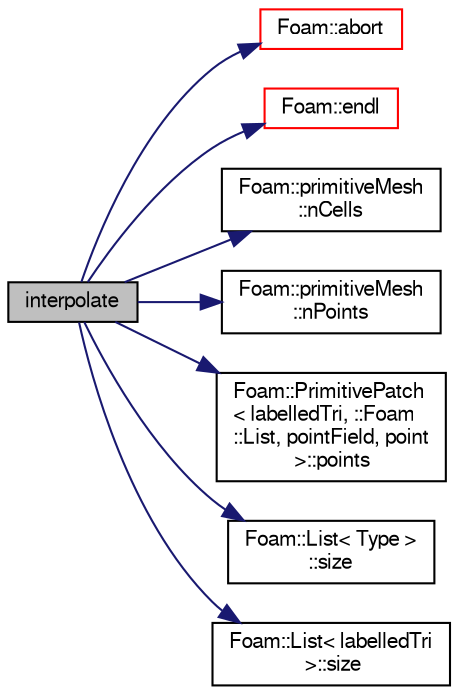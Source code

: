 digraph "interpolate"
{
  bgcolor="transparent";
  edge [fontname="FreeSans",fontsize="10",labelfontname="FreeSans",labelfontsize="10"];
  node [fontname="FreeSans",fontsize="10",shape=record];
  rankdir="LR";
  Node454 [label="interpolate",height=0.2,width=0.4,color="black", fillcolor="grey75", style="filled", fontcolor="black"];
  Node454 -> Node455 [color="midnightblue",fontsize="10",style="solid",fontname="FreeSans"];
  Node455 [label="Foam::abort",height=0.2,width=0.4,color="red",URL="$a21124.html#a447107a607d03e417307c203fa5fb44b"];
  Node454 -> Node463 [color="midnightblue",fontsize="10",style="solid",fontname="FreeSans"];
  Node463 [label="Foam::endl",height=0.2,width=0.4,color="red",URL="$a21124.html#a2db8fe02a0d3909e9351bb4275b23ce4",tooltip="Add newline and flush stream. "];
  Node454 -> Node498 [color="midnightblue",fontsize="10",style="solid",fontname="FreeSans"];
  Node498 [label="Foam::primitiveMesh\l::nCells",height=0.2,width=0.4,color="black",URL="$a27530.html#a13b94bdb0926552bf78ad5210a73a3d5"];
  Node454 -> Node499 [color="midnightblue",fontsize="10",style="solid",fontname="FreeSans"];
  Node499 [label="Foam::primitiveMesh\l::nPoints",height=0.2,width=0.4,color="black",URL="$a27530.html#a1c886a784a597459dbf2d9470798e9dd"];
  Node454 -> Node500 [color="midnightblue",fontsize="10",style="solid",fontname="FreeSans"];
  Node500 [label="Foam::PrimitivePatch\l\< labelledTri, ::Foam\l::List, pointField, point\l \>::points",height=0.2,width=0.4,color="black",URL="$a27538.html#aa3c7d968f31c88780c663876f64ef6a6",tooltip="Return reference to global points. "];
  Node454 -> Node501 [color="midnightblue",fontsize="10",style="solid",fontname="FreeSans"];
  Node501 [label="Foam::List\< Type \>\l::size",height=0.2,width=0.4,color="black",URL="$a25694.html#a8a5f6fa29bd4b500caf186f60245b384",tooltip="Override size to be inconsistent with allocated storage. "];
  Node454 -> Node502 [color="midnightblue",fontsize="10",style="solid",fontname="FreeSans"];
  Node502 [label="Foam::List\< labelledTri\l \>::size",height=0.2,width=0.4,color="black",URL="$a25694.html#a47b3bf30da1eb3ab8076b5fbe00e0494",tooltip="Return the number of elements in the UList. "];
}
